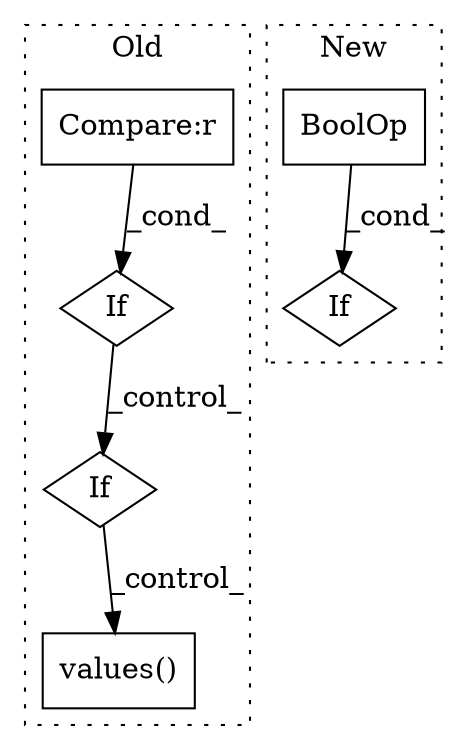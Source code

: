 digraph G {
subgraph cluster0 {
1 [label="values()" a="75" s="5873" l="21" shape="box"];
4 [label="If" a="96" s="5477" l="3" shape="diamond"];
5 [label="Compare:r" a="40" s="5480" l="24" shape="box"];
6 [label="If" a="96" s="5802" l="3" shape="diamond"];
label = "Old";
style="dotted";
}
subgraph cluster1 {
2 [label="BoolOp" a="72" s="6427" l="88" shape="box"];
3 [label="If" a="96" s="6420" l="3" shape="diamond"];
label = "New";
style="dotted";
}
2 -> 3 [label="_cond_"];
4 -> 6 [label="_control_"];
5 -> 4 [label="_cond_"];
6 -> 1 [label="_control_"];
}